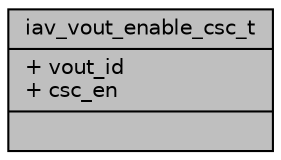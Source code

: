 digraph "iav_vout_enable_csc_t"
{
 // INTERACTIVE_SVG=YES
 // LATEX_PDF_SIZE
  bgcolor="transparent";
  edge [fontname="Helvetica",fontsize="10",labelfontname="Helvetica",labelfontsize="10"];
  node [fontname="Helvetica",fontsize="10",shape=record];
  Node1 [label="{iav_vout_enable_csc_t\n|+ vout_id\l+ csc_en\l|}",height=0.2,width=0.4,color="black", fillcolor="grey75", style="filled", fontcolor="black",tooltip=" "];
}
